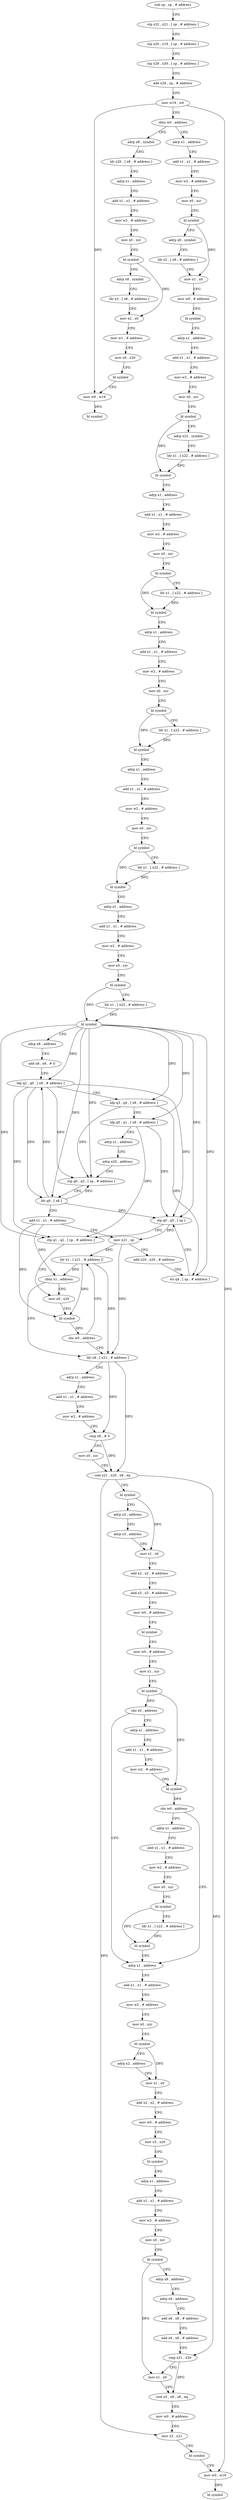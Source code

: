digraph "func" {
"4200092" [label = "sub sp , sp , # address" ]
"4200096" [label = "stp x22 , x21 , [ sp , # address ]" ]
"4200100" [label = "stp x20 , x19 , [ sp , # address ]" ]
"4200104" [label = "stp x29 , x30 , [ sp , # address ]" ]
"4200108" [label = "add x29 , sp , # address" ]
"4200112" [label = "mov w19 , w0" ]
"4200116" [label = "cbnz w0 , address" ]
"4200620" [label = "adrp x8 , symbol" ]
"4200120" [label = "adrp x1 , address" ]
"4200624" [label = "ldr x20 , [ x8 , # address ]" ]
"4200628" [label = "adrp x1 , address" ]
"4200632" [label = "add x1 , x1 , # address" ]
"4200636" [label = "mov w2 , # address" ]
"4200640" [label = "mov x0 , xzr" ]
"4200644" [label = "bl symbol" ]
"4200648" [label = "adrp x8 , symbol" ]
"4200652" [label = "ldr x3 , [ x8 , # address ]" ]
"4200656" [label = "mov x2 , x0" ]
"4200660" [label = "mov w1 , # address" ]
"4200664" [label = "mov x0 , x20" ]
"4200668" [label = "bl symbol" ]
"4200672" [label = "mov w0 , w19" ]
"4200676" [label = "bl symbol" ]
"4200124" [label = "add x1 , x1 , # address" ]
"4200128" [label = "mov w2 , # address" ]
"4200132" [label = "mov x0 , xzr" ]
"4200136" [label = "bl symbol" ]
"4200140" [label = "adrp x8 , symbol" ]
"4200144" [label = "ldr x2 , [ x8 , # address ]" ]
"4200148" [label = "mov x1 , x0" ]
"4200152" [label = "mov w0 , # address" ]
"4200156" [label = "bl symbol" ]
"4200160" [label = "adrp x1 , address" ]
"4200164" [label = "add x1 , x1 , # address" ]
"4200168" [label = "mov w2 , # address" ]
"4200172" [label = "mov x0 , xzr" ]
"4200176" [label = "bl symbol" ]
"4200180" [label = "adrp x22 , symbol" ]
"4200184" [label = "ldr x1 , [ x22 , # address ]" ]
"4200188" [label = "bl symbol" ]
"4200192" [label = "adrp x1 , address" ]
"4200196" [label = "add x1 , x1 , # address" ]
"4200200" [label = "mov w2 , # address" ]
"4200204" [label = "mov x0 , xzr" ]
"4200208" [label = "bl symbol" ]
"4200212" [label = "ldr x1 , [ x22 , # address ]" ]
"4200216" [label = "bl symbol" ]
"4200220" [label = "adrp x1 , address" ]
"4200224" [label = "add x1 , x1 , # address" ]
"4200228" [label = "mov w2 , # address" ]
"4200232" [label = "mov x0 , xzr" ]
"4200236" [label = "bl symbol" ]
"4200240" [label = "ldr x1 , [ x22 , # address ]" ]
"4200244" [label = "bl symbol" ]
"4200248" [label = "adrp x1 , address" ]
"4200252" [label = "add x1 , x1 , # address" ]
"4200256" [label = "mov w2 , # address" ]
"4200260" [label = "mov x0 , xzr" ]
"4200264" [label = "bl symbol" ]
"4200268" [label = "ldr x1 , [ x22 , # address ]" ]
"4200272" [label = "bl symbol" ]
"4200276" [label = "adrp x1 , address" ]
"4200280" [label = "add x1 , x1 , # address" ]
"4200284" [label = "mov w2 , # address" ]
"4200288" [label = "mov x0 , xzr" ]
"4200292" [label = "bl symbol" ]
"4200296" [label = "ldr x1 , [ x22 , # address ]" ]
"4200300" [label = "bl symbol" ]
"4200304" [label = "adrp x8 , address" ]
"4200308" [label = "add x8 , x8 , # 0" ]
"4200312" [label = "ldp q2 , q0 , [ x8 , # address ]" ]
"4200316" [label = "ldp q3 , q4 , [ x8 , # address ]" ]
"4200320" [label = "ldp q5 , q1 , [ x8 , # address ]" ]
"4200324" [label = "adrp x1 , address" ]
"4200328" [label = "adrp x20 , address" ]
"4200332" [label = "stp q0 , q3 , [ sp , # address ]" ]
"4200336" [label = "ldr q0 , [ x8 ]" ]
"4200340" [label = "add x1 , x1 , # address" ]
"4200344" [label = "mov x21 , sp" ]
"4200348" [label = "add x20 , x20 , # address" ]
"4200352" [label = "str q4 , [ sp , # address ]" ]
"4200356" [label = "stp q0 , q5 , [ sp ]" ]
"4200360" [label = "stp q1 , q2 , [ sp , # address ]" ]
"4200364" [label = "mov x0 , x20" ]
"4200384" [label = "ldr x8 , [ x21 , # address ]" ]
"4200388" [label = "adrp x1 , address" ]
"4200392" [label = "add x1 , x1 , # address" ]
"4200396" [label = "mov w2 , # address" ]
"4200400" [label = "cmp x8 , # 0" ]
"4200404" [label = "mov x0 , xzr" ]
"4200408" [label = "csel x21 , x20 , x8 , eq" ]
"4200412" [label = "bl symbol" ]
"4200416" [label = "adrp x2 , address" ]
"4200420" [label = "adrp x3 , address" ]
"4200424" [label = "mov x1 , x0" ]
"4200428" [label = "add x2 , x2 , # address" ]
"4200432" [label = "add x3 , x3 , # address" ]
"4200436" [label = "mov w0 , # address" ]
"4200440" [label = "bl symbol" ]
"4200444" [label = "mov w0 , # address" ]
"4200448" [label = "mov x1 , xzr" ]
"4200452" [label = "bl symbol" ]
"4200456" [label = "cbz x0 , address" ]
"4200508" [label = "adrp x1 , address" ]
"4200460" [label = "adrp x1 , address" ]
"4200376" [label = "ldr x1 , [ x21 , # address ]!" ]
"4200380" [label = "cbnz x1 , address" ]
"4200512" [label = "add x1 , x1 , # address" ]
"4200516" [label = "mov w2 , # address" ]
"4200520" [label = "mov x0 , xzr" ]
"4200524" [label = "bl symbol" ]
"4200528" [label = "adrp x2 , address" ]
"4200532" [label = "mov x1 , x0" ]
"4200536" [label = "add x2 , x2 , # address" ]
"4200540" [label = "mov w0 , # address" ]
"4200544" [label = "mov x3 , x20" ]
"4200548" [label = "bl symbol" ]
"4200552" [label = "adrp x1 , address" ]
"4200556" [label = "add x1 , x1 , # address" ]
"4200560" [label = "mov w2 , # address" ]
"4200564" [label = "mov x0 , xzr" ]
"4200568" [label = "bl symbol" ]
"4200572" [label = "adrp x8 , address" ]
"4200576" [label = "adrp x9 , address" ]
"4200580" [label = "add x8 , x8 , # address" ]
"4200584" [label = "add x9 , x9 , # address" ]
"4200588" [label = "cmp x21 , x20" ]
"4200592" [label = "mov x1 , x0" ]
"4200596" [label = "csel x3 , x9 , x8 , eq" ]
"4200600" [label = "mov w0 , # address" ]
"4200604" [label = "mov x2 , x21" ]
"4200608" [label = "bl symbol" ]
"4200612" [label = "mov w0 , w19" ]
"4200616" [label = "bl symbol" ]
"4200464" [label = "add x1 , x1 , # address" ]
"4200468" [label = "mov w2 , # address" ]
"4200472" [label = "bl symbol" ]
"4200476" [label = "cbz w0 , address" ]
"4200480" [label = "adrp x1 , address" ]
"4200368" [label = "bl symbol" ]
"4200372" [label = "cbz w0 , address" ]
"4200484" [label = "add x1 , x1 , # address" ]
"4200488" [label = "mov w2 , # address" ]
"4200492" [label = "mov x0 , xzr" ]
"4200496" [label = "bl symbol" ]
"4200500" [label = "ldr x1 , [ x22 , # address ]" ]
"4200504" [label = "bl symbol" ]
"4200092" -> "4200096" [ label = "CFG" ]
"4200096" -> "4200100" [ label = "CFG" ]
"4200100" -> "4200104" [ label = "CFG" ]
"4200104" -> "4200108" [ label = "CFG" ]
"4200108" -> "4200112" [ label = "CFG" ]
"4200112" -> "4200116" [ label = "CFG" ]
"4200112" -> "4200672" [ label = "DFG" ]
"4200112" -> "4200612" [ label = "DFG" ]
"4200116" -> "4200620" [ label = "CFG" ]
"4200116" -> "4200120" [ label = "CFG" ]
"4200620" -> "4200624" [ label = "CFG" ]
"4200120" -> "4200124" [ label = "CFG" ]
"4200624" -> "4200628" [ label = "CFG" ]
"4200628" -> "4200632" [ label = "CFG" ]
"4200632" -> "4200636" [ label = "CFG" ]
"4200636" -> "4200640" [ label = "CFG" ]
"4200640" -> "4200644" [ label = "CFG" ]
"4200644" -> "4200648" [ label = "CFG" ]
"4200644" -> "4200656" [ label = "DFG" ]
"4200648" -> "4200652" [ label = "CFG" ]
"4200652" -> "4200656" [ label = "CFG" ]
"4200656" -> "4200660" [ label = "CFG" ]
"4200660" -> "4200664" [ label = "CFG" ]
"4200664" -> "4200668" [ label = "CFG" ]
"4200668" -> "4200672" [ label = "CFG" ]
"4200672" -> "4200676" [ label = "DFG" ]
"4200124" -> "4200128" [ label = "CFG" ]
"4200128" -> "4200132" [ label = "CFG" ]
"4200132" -> "4200136" [ label = "CFG" ]
"4200136" -> "4200140" [ label = "CFG" ]
"4200136" -> "4200148" [ label = "DFG" ]
"4200140" -> "4200144" [ label = "CFG" ]
"4200144" -> "4200148" [ label = "CFG" ]
"4200148" -> "4200152" [ label = "CFG" ]
"4200152" -> "4200156" [ label = "CFG" ]
"4200156" -> "4200160" [ label = "CFG" ]
"4200160" -> "4200164" [ label = "CFG" ]
"4200164" -> "4200168" [ label = "CFG" ]
"4200168" -> "4200172" [ label = "CFG" ]
"4200172" -> "4200176" [ label = "CFG" ]
"4200176" -> "4200180" [ label = "CFG" ]
"4200176" -> "4200188" [ label = "DFG" ]
"4200180" -> "4200184" [ label = "CFG" ]
"4200184" -> "4200188" [ label = "DFG" ]
"4200188" -> "4200192" [ label = "CFG" ]
"4200192" -> "4200196" [ label = "CFG" ]
"4200196" -> "4200200" [ label = "CFG" ]
"4200200" -> "4200204" [ label = "CFG" ]
"4200204" -> "4200208" [ label = "CFG" ]
"4200208" -> "4200212" [ label = "CFG" ]
"4200208" -> "4200216" [ label = "DFG" ]
"4200212" -> "4200216" [ label = "DFG" ]
"4200216" -> "4200220" [ label = "CFG" ]
"4200220" -> "4200224" [ label = "CFG" ]
"4200224" -> "4200228" [ label = "CFG" ]
"4200228" -> "4200232" [ label = "CFG" ]
"4200232" -> "4200236" [ label = "CFG" ]
"4200236" -> "4200240" [ label = "CFG" ]
"4200236" -> "4200244" [ label = "DFG" ]
"4200240" -> "4200244" [ label = "DFG" ]
"4200244" -> "4200248" [ label = "CFG" ]
"4200248" -> "4200252" [ label = "CFG" ]
"4200252" -> "4200256" [ label = "CFG" ]
"4200256" -> "4200260" [ label = "CFG" ]
"4200260" -> "4200264" [ label = "CFG" ]
"4200264" -> "4200268" [ label = "CFG" ]
"4200264" -> "4200272" [ label = "DFG" ]
"4200268" -> "4200272" [ label = "DFG" ]
"4200272" -> "4200276" [ label = "CFG" ]
"4200276" -> "4200280" [ label = "CFG" ]
"4200280" -> "4200284" [ label = "CFG" ]
"4200284" -> "4200288" [ label = "CFG" ]
"4200288" -> "4200292" [ label = "CFG" ]
"4200292" -> "4200296" [ label = "CFG" ]
"4200292" -> "4200300" [ label = "DFG" ]
"4200296" -> "4200300" [ label = "DFG" ]
"4200300" -> "4200304" [ label = "CFG" ]
"4200300" -> "4200312" [ label = "DFG" ]
"4200300" -> "4200332" [ label = "DFG" ]
"4200300" -> "4200336" [ label = "DFG" ]
"4200300" -> "4200356" [ label = "DFG" ]
"4200300" -> "4200320" [ label = "DFG" ]
"4200300" -> "4200360" [ label = "DFG" ]
"4200300" -> "4200316" [ label = "DFG" ]
"4200300" -> "4200352" [ label = "DFG" ]
"4200304" -> "4200308" [ label = "CFG" ]
"4200308" -> "4200312" [ label = "CFG" ]
"4200312" -> "4200316" [ label = "CFG" ]
"4200312" -> "4200332" [ label = "DFG" ]
"4200312" -> "4200336" [ label = "DFG" ]
"4200312" -> "4200356" [ label = "DFG" ]
"4200312" -> "4200360" [ label = "DFG" ]
"4200316" -> "4200320" [ label = "CFG" ]
"4200316" -> "4200332" [ label = "DFG" ]
"4200316" -> "4200352" [ label = "DFG" ]
"4200320" -> "4200324" [ label = "CFG" ]
"4200320" -> "4200356" [ label = "DFG" ]
"4200320" -> "4200360" [ label = "DFG" ]
"4200324" -> "4200328" [ label = "CFG" ]
"4200328" -> "4200332" [ label = "CFG" ]
"4200332" -> "4200336" [ label = "CFG" ]
"4200336" -> "4200340" [ label = "CFG" ]
"4200336" -> "4200312" [ label = "DFG" ]
"4200336" -> "4200332" [ label = "DFG" ]
"4200336" -> "4200356" [ label = "DFG" ]
"4200340" -> "4200344" [ label = "CFG" ]
"4200340" -> "4200368" [ label = "DFG" ]
"4200340" -> "4200380" [ label = "DFG" ]
"4200344" -> "4200348" [ label = "CFG" ]
"4200344" -> "4200384" [ label = "DFG" ]
"4200344" -> "4200376" [ label = "DFG" ]
"4200348" -> "4200352" [ label = "CFG" ]
"4200352" -> "4200356" [ label = "CFG" ]
"4200356" -> "4200360" [ label = "CFG" ]
"4200356" -> "4200344" [ label = "DFG" ]
"4200360" -> "4200364" [ label = "CFG" ]
"4200364" -> "4200368" [ label = "CFG" ]
"4200384" -> "4200388" [ label = "CFG" ]
"4200384" -> "4200400" [ label = "DFG" ]
"4200384" -> "4200408" [ label = "DFG" ]
"4200388" -> "4200392" [ label = "CFG" ]
"4200392" -> "4200396" [ label = "CFG" ]
"4200396" -> "4200400" [ label = "CFG" ]
"4200400" -> "4200404" [ label = "CFG" ]
"4200400" -> "4200408" [ label = "DFG" ]
"4200404" -> "4200408" [ label = "CFG" ]
"4200408" -> "4200412" [ label = "CFG" ]
"4200408" -> "4200588" [ label = "DFG" ]
"4200408" -> "4200604" [ label = "DFG" ]
"4200412" -> "4200416" [ label = "CFG" ]
"4200412" -> "4200424" [ label = "DFG" ]
"4200416" -> "4200420" [ label = "CFG" ]
"4200420" -> "4200424" [ label = "CFG" ]
"4200424" -> "4200428" [ label = "CFG" ]
"4200428" -> "4200432" [ label = "CFG" ]
"4200432" -> "4200436" [ label = "CFG" ]
"4200436" -> "4200440" [ label = "CFG" ]
"4200440" -> "4200444" [ label = "CFG" ]
"4200444" -> "4200448" [ label = "CFG" ]
"4200448" -> "4200452" [ label = "CFG" ]
"4200452" -> "4200456" [ label = "DFG" ]
"4200452" -> "4200472" [ label = "DFG" ]
"4200456" -> "4200508" [ label = "CFG" ]
"4200456" -> "4200460" [ label = "CFG" ]
"4200508" -> "4200512" [ label = "CFG" ]
"4200460" -> "4200464" [ label = "CFG" ]
"4200376" -> "4200380" [ label = "DFG" ]
"4200376" -> "4200368" [ label = "DFG" ]
"4200376" -> "4200384" [ label = "DFG" ]
"4200380" -> "4200364" [ label = "CFG" ]
"4200380" -> "4200384" [ label = "CFG" ]
"4200512" -> "4200516" [ label = "CFG" ]
"4200516" -> "4200520" [ label = "CFG" ]
"4200520" -> "4200524" [ label = "CFG" ]
"4200524" -> "4200528" [ label = "CFG" ]
"4200524" -> "4200532" [ label = "DFG" ]
"4200528" -> "4200532" [ label = "CFG" ]
"4200532" -> "4200536" [ label = "CFG" ]
"4200536" -> "4200540" [ label = "CFG" ]
"4200540" -> "4200544" [ label = "CFG" ]
"4200544" -> "4200548" [ label = "CFG" ]
"4200548" -> "4200552" [ label = "CFG" ]
"4200552" -> "4200556" [ label = "CFG" ]
"4200556" -> "4200560" [ label = "CFG" ]
"4200560" -> "4200564" [ label = "CFG" ]
"4200564" -> "4200568" [ label = "CFG" ]
"4200568" -> "4200572" [ label = "CFG" ]
"4200568" -> "4200592" [ label = "DFG" ]
"4200572" -> "4200576" [ label = "CFG" ]
"4200576" -> "4200580" [ label = "CFG" ]
"4200580" -> "4200584" [ label = "CFG" ]
"4200584" -> "4200588" [ label = "CFG" ]
"4200588" -> "4200592" [ label = "CFG" ]
"4200588" -> "4200596" [ label = "DFG" ]
"4200592" -> "4200596" [ label = "CFG" ]
"4200596" -> "4200600" [ label = "CFG" ]
"4200600" -> "4200604" [ label = "CFG" ]
"4200604" -> "4200608" [ label = "CFG" ]
"4200608" -> "4200612" [ label = "CFG" ]
"4200612" -> "4200616" [ label = "DFG" ]
"4200464" -> "4200468" [ label = "CFG" ]
"4200468" -> "4200472" [ label = "CFG" ]
"4200472" -> "4200476" [ label = "DFG" ]
"4200476" -> "4200508" [ label = "CFG" ]
"4200476" -> "4200480" [ label = "CFG" ]
"4200480" -> "4200484" [ label = "CFG" ]
"4200368" -> "4200372" [ label = "DFG" ]
"4200372" -> "4200384" [ label = "CFG" ]
"4200372" -> "4200376" [ label = "CFG" ]
"4200484" -> "4200488" [ label = "CFG" ]
"4200488" -> "4200492" [ label = "CFG" ]
"4200492" -> "4200496" [ label = "CFG" ]
"4200496" -> "4200500" [ label = "CFG" ]
"4200496" -> "4200504" [ label = "DFG" ]
"4200500" -> "4200504" [ label = "DFG" ]
"4200504" -> "4200508" [ label = "CFG" ]
}
